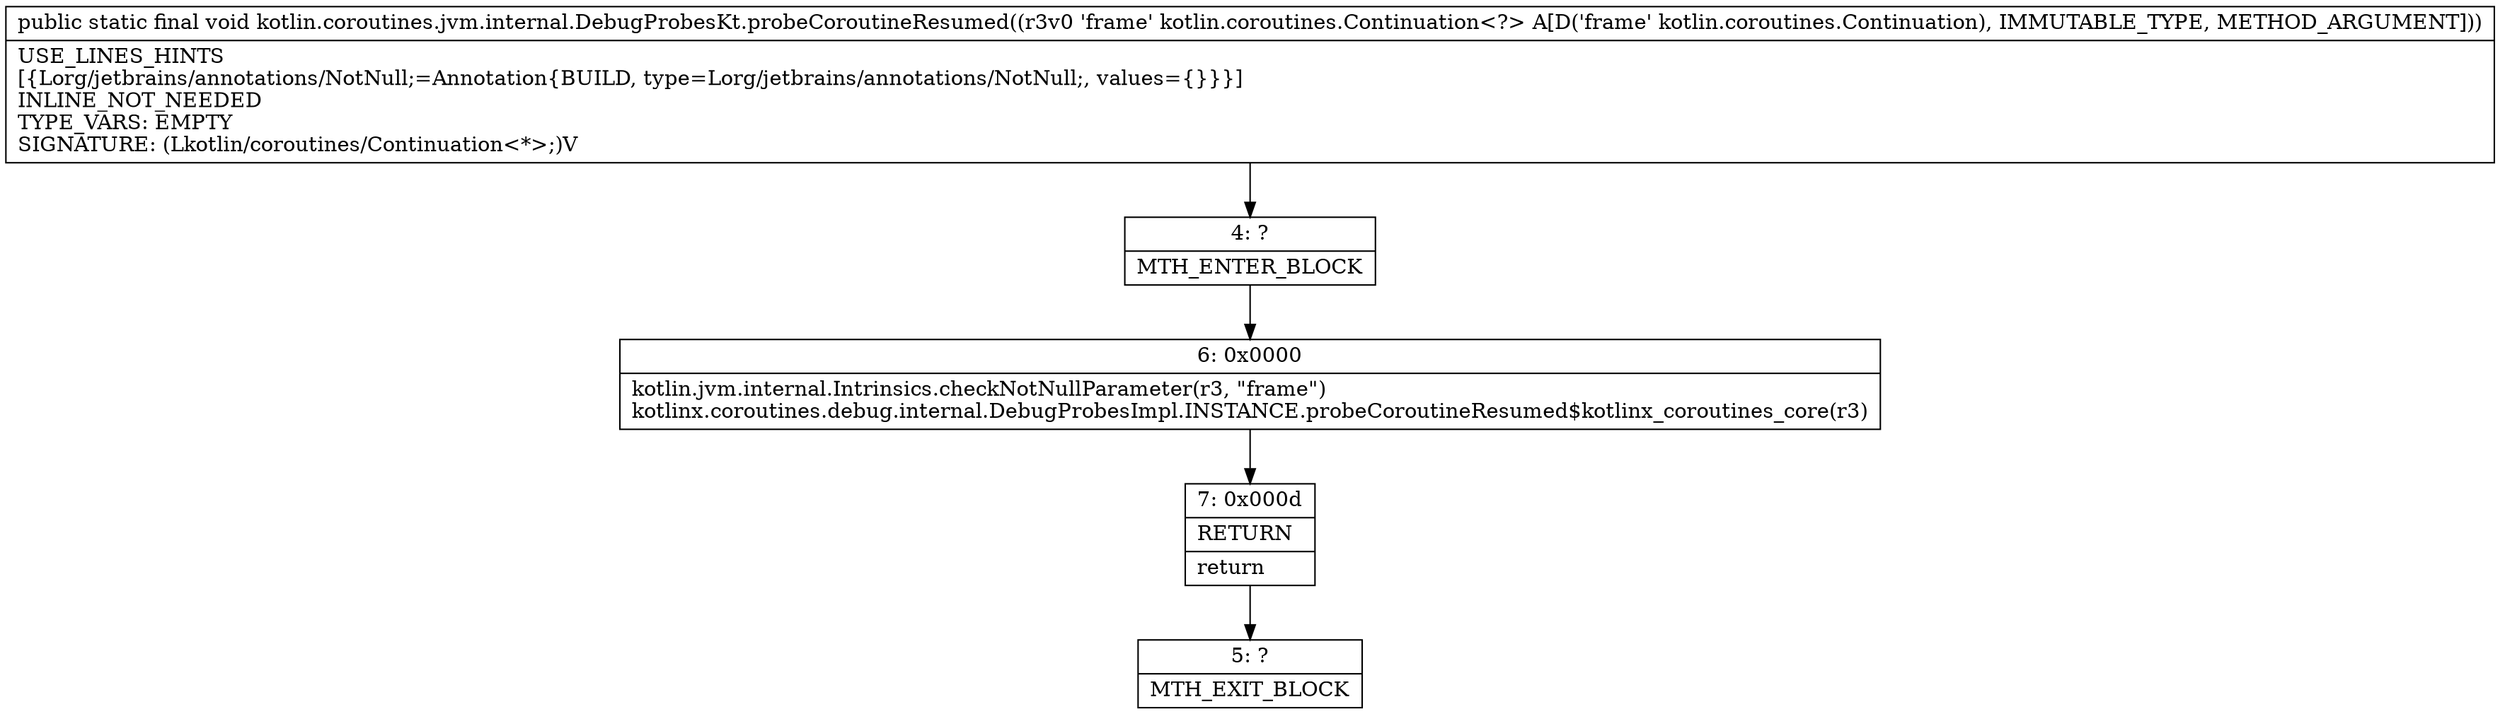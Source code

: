 digraph "CFG forkotlin.coroutines.jvm.internal.DebugProbesKt.probeCoroutineResumed(Lkotlin\/coroutines\/Continuation;)V" {
Node_4 [shape=record,label="{4\:\ ?|MTH_ENTER_BLOCK\l}"];
Node_6 [shape=record,label="{6\:\ 0x0000|kotlin.jvm.internal.Intrinsics.checkNotNullParameter(r3, \"frame\")\lkotlinx.coroutines.debug.internal.DebugProbesImpl.INSTANCE.probeCoroutineResumed$kotlinx_coroutines_core(r3)\l}"];
Node_7 [shape=record,label="{7\:\ 0x000d|RETURN\l|return\l}"];
Node_5 [shape=record,label="{5\:\ ?|MTH_EXIT_BLOCK\l}"];
MethodNode[shape=record,label="{public static final void kotlin.coroutines.jvm.internal.DebugProbesKt.probeCoroutineResumed((r3v0 'frame' kotlin.coroutines.Continuation\<?\> A[D('frame' kotlin.coroutines.Continuation), IMMUTABLE_TYPE, METHOD_ARGUMENT]))  | USE_LINES_HINTS\l[\{Lorg\/jetbrains\/annotations\/NotNull;=Annotation\{BUILD, type=Lorg\/jetbrains\/annotations\/NotNull;, values=\{\}\}\}]\lINLINE_NOT_NEEDED\lTYPE_VARS: EMPTY\lSIGNATURE: (Lkotlin\/coroutines\/Continuation\<*\>;)V\l}"];
MethodNode -> Node_4;Node_4 -> Node_6;
Node_6 -> Node_7;
Node_7 -> Node_5;
}

